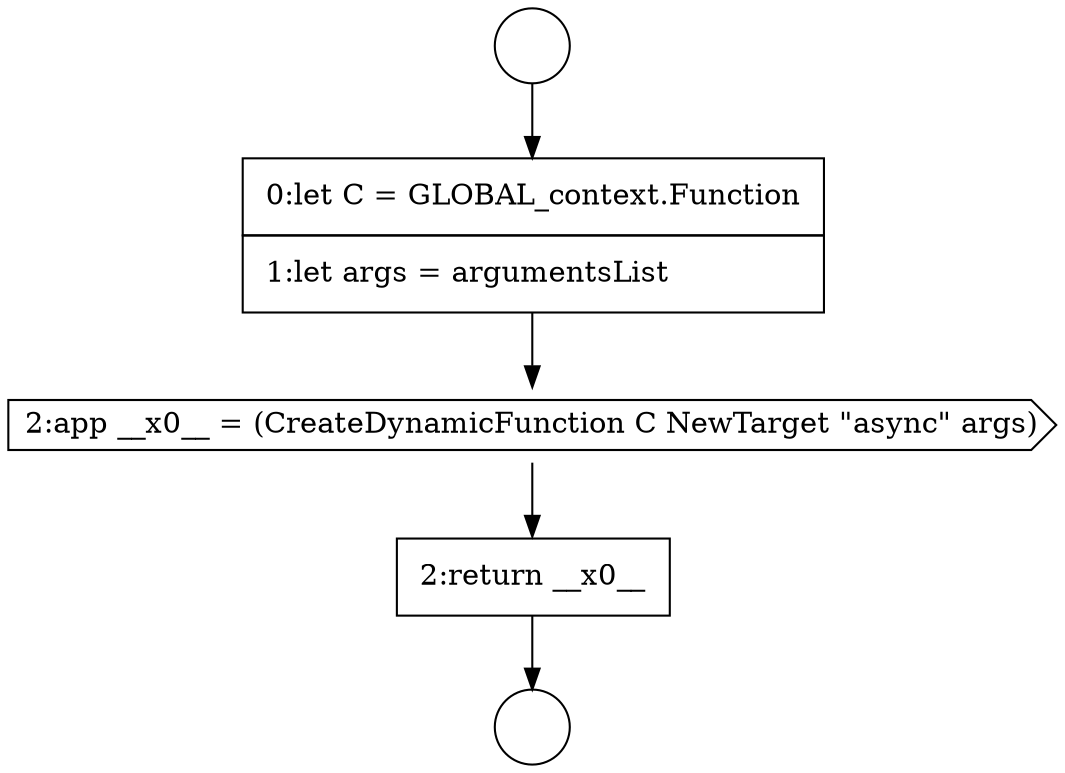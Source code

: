 digraph {
  node16645 [shape=circle label=" " color="black" fillcolor="white" style=filled]
  node16648 [shape=cds, label=<<font color="black">2:app __x0__ = (CreateDynamicFunction C NewTarget &quot;async&quot; args)</font>> color="black" fillcolor="white" style=filled]
  node16649 [shape=none, margin=0, label=<<font color="black">
    <table border="0" cellborder="1" cellspacing="0" cellpadding="10">
      <tr><td align="left">2:return __x0__</td></tr>
    </table>
  </font>> color="black" fillcolor="white" style=filled]
  node16647 [shape=none, margin=0, label=<<font color="black">
    <table border="0" cellborder="1" cellspacing="0" cellpadding="10">
      <tr><td align="left">0:let C = GLOBAL_context.Function</td></tr>
      <tr><td align="left">1:let args = argumentsList</td></tr>
    </table>
  </font>> color="black" fillcolor="white" style=filled]
  node16646 [shape=circle label=" " color="black" fillcolor="white" style=filled]
  node16645 -> node16647 [ color="black"]
  node16647 -> node16648 [ color="black"]
  node16648 -> node16649 [ color="black"]
  node16649 -> node16646 [ color="black"]
}
